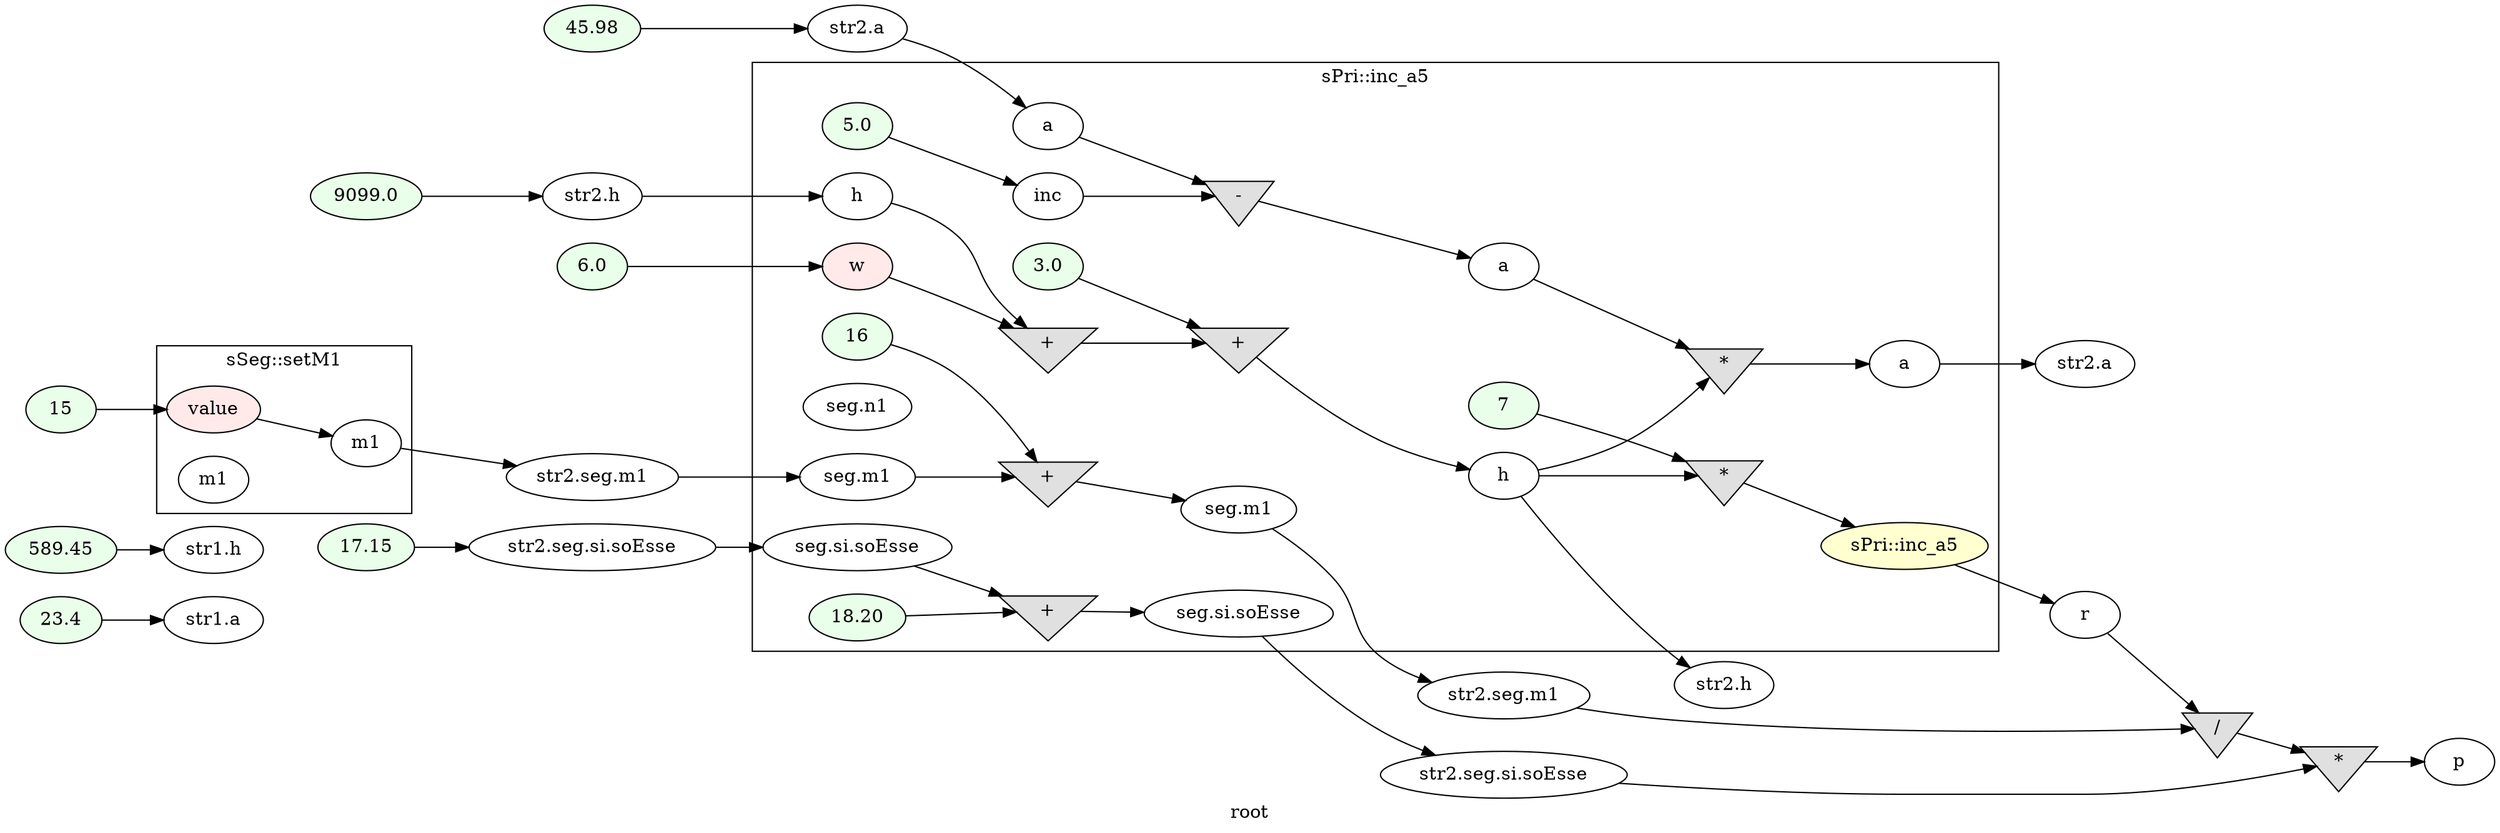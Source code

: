 digraph G
{
rankdir=LR;
label = "root";
	node_000029 [ label = "23.4", style=filled, fillcolor="#E9FFE9", startingline=43 ]
	node_000030 [ label = "str1.a", startingline=43 ]
	node_000031 [ label = "589.45", style=filled, fillcolor="#E9FFE9", startingline=44 ]
	node_000032 [ label = "str1.h", startingline=44 ]
	node_000033 [ label = "45.98", style=filled, fillcolor="#E9FFE9", startingline=46 ]
	node_000034 [ label = "str2.a", startingline=46 ]
	node_000035 [ label = "9099.0", style=filled, fillcolor="#E9FFE9", startingline=47 ]
	node_000036 [ label = "str2.h", startingline=47 ]
	node_000037 [ label = "15", style=filled, fillcolor="#E9FFE9", startingline=49 ]
	node_000041 [ label = "str2.seg.m1", startingline=49 ]
	node_000042 [ label = "17.15", style=filled, fillcolor="#E9FFE9", startingline=50 ]
	node_000043 [ label = "str2.seg.si.soEsse", startingline=50 ]
	node_000044 [ label = "6.0", style=filled, fillcolor="#E9FFE9", startingline=52 ]
	node_000070 [ label = "str2.a", startingline=52 ]
	node_000071 [ label = "str2.h", startingline=52 ]
	node_000072 [ label = "str2.seg.m1", startingline=52 ]
	node_000073 [ label = "str2.seg.si.soEsse", startingline=52 ]
	node_000074 [ label = "r", startingline=52 ]
	node_000075 [ label = "/", shape=invtriangle, style=filled, fillcolor="#E0E0E0", startingline=54 ]
	node_000076 [ label = "*", shape=invtriangle, style=filled, fillcolor="#E0E0E0", startingline=54 ]
	node_000077 [ label = "p", startingline=54 ]
subgraph cluster_1 {
label = "sSeg::setM1";
parent = "G";
startingline = 49;
	node_000038 [ label = "value", style=filled, fillcolor="#FFE9E9", startingline=12 ]
	node_000039 [ label = "m1", startingline=17 ]
	node_000040 [ label = "m1", startingline=17 ]
}
subgraph cluster_2 {
label = "sPri::inc_a5";
parent = "G";
startingline = 52;
	node_000045 [ label = "w", style=filled, fillcolor="#FFE9E9", startingline=27 ]
	node_000046 [ label = "5.0", style=filled, fillcolor="#E9FFE9", startingline=30 ]
	node_000047 [ label = "inc", startingline=30 ]
	node_000048 [ label = "a", startingline=31 ]
	node_000049 [ label = "-", shape=invtriangle, style=filled, fillcolor="#E0E0E0", startingline=31 ]
	node_000050 [ label = "a", startingline=31 ]
	node_000051 [ label = "h", startingline=32 ]
	node_000052 [ label = "+", shape=invtriangle, style=filled, fillcolor="#E0E0E0", startingline=32 ]
	node_000053 [ label = "3.0", style=filled, fillcolor="#E9FFE9", startingline=32 ]
	node_000054 [ label = "+", shape=invtriangle, style=filled, fillcolor="#E0E0E0", startingline=32 ]
	node_000055 [ label = "h", startingline=32 ]
	node_000056 [ label = "*", shape=invtriangle, style=filled, fillcolor="#E0E0E0", startingline=33 ]
	node_000057 [ label = "a", startingline=33 ]
	node_000058 [ label = "seg.m1", startingline=34 ]
	node_000059 [ label = "seg.n1", startingline=34 ]
	node_000060 [ label = "seg.si.soEsse", startingline=34 ]
	node_000061 [ label = "16", style=filled, fillcolor="#E9FFE9", startingline=34 ]
	node_000062 [ label = "+", shape=invtriangle, style=filled, fillcolor="#E0E0E0", startingline=34 ]
	node_000063 [ label = "seg.m1", startingline=34 ]
	node_000064 [ label = "18.20", style=filled, fillcolor="#E9FFE9", startingline=35 ]
	node_000065 [ label = "+", shape=invtriangle, style=filled, fillcolor="#E0E0E0", startingline=35 ]
	node_000066 [ label = "seg.si.soEsse", startingline=35 ]
	node_000067 [ label = "7", style=filled, fillcolor="#E9FFE9", startingline=36 ]
	node_000068 [ label = "*", shape=invtriangle, style=filled, fillcolor="#E0E0E0", startingline=36 ]
	node_000069 [ label = "sPri::inc_a5", style=filled, fillcolor="#FFFFD0", startingline=36 ]
}
	node_000029 -> node_000030
	node_000031 -> node_000032
	node_000033 -> node_000034
	node_000034 -> node_000048
	node_000035 -> node_000036
	node_000036 -> node_000051
	node_000037 -> node_000038
	node_000041 -> node_000058
	node_000042 -> node_000043
	node_000043 -> node_000060
	node_000044 -> node_000045
	node_000072 -> node_000075
	node_000073 -> node_000076
	node_000074 -> node_000075
	node_000075 -> node_000076
	node_000076 -> node_000077
	node_000038 -> node_000040
	node_000040 -> node_000041
	node_000045 -> node_000052
	node_000046 -> node_000047
	node_000047 -> node_000049
	node_000048 -> node_000049
	node_000049 -> node_000050
	node_000050 -> node_000056
	node_000051 -> node_000052
	node_000052 -> node_000054
	node_000053 -> node_000054
	node_000054 -> node_000055
	node_000055 -> node_000056
	node_000055 -> node_000068
	node_000055 -> node_000071
	node_000056 -> node_000057
	node_000057 -> node_000070
	node_000058 -> node_000062
	node_000060 -> node_000065
	node_000061 -> node_000062
	node_000062 -> node_000063
	node_000063 -> node_000072
	node_000064 -> node_000065
	node_000065 -> node_000066
	node_000066 -> node_000073
	node_000067 -> node_000068
	node_000068 -> node_000069
	node_000069 -> node_000074
}
